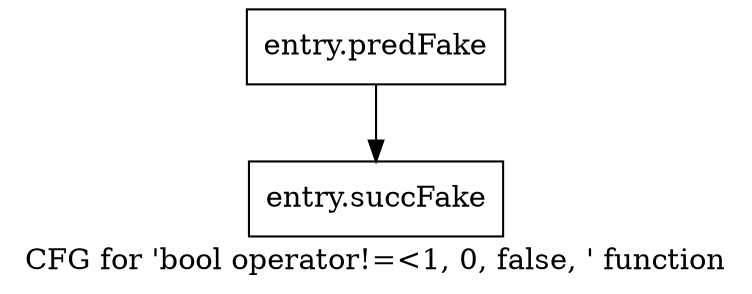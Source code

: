 digraph "CFG for 'bool operator!=\<1, 0, false, ' function" {
	label="CFG for 'bool operator!=\<1, 0, false, ' function";

	Node0x3aaf060 [shape=record,filename="",linenumber="",label="{entry.predFake}"];
	Node0x3aaf060 -> Node0x3aa6140[ callList="" memoryops="" filename="/tools/Xilinx/Vitis_HLS/2022.1/include/ap_fixed_base.h" execusionnum="96"];
	Node0x3aa6140 [shape=record,filename="/tools/Xilinx/Vitis_HLS/2022.1/include/ap_fixed_base.h",linenumber="2422",label="{entry.succFake}"];
}

